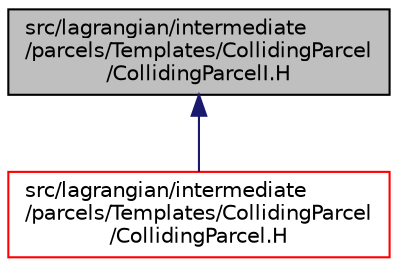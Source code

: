 digraph "src/lagrangian/intermediate/parcels/Templates/CollidingParcel/CollidingParcelI.H"
{
  bgcolor="transparent";
  edge [fontname="Helvetica",fontsize="10",labelfontname="Helvetica",labelfontsize="10"];
  node [fontname="Helvetica",fontsize="10",shape=record];
  Node1 [label="src/lagrangian/intermediate\l/parcels/Templates/CollidingParcel\l/CollidingParcelI.H",height=0.2,width=0.4,color="black", fillcolor="grey75", style="filled", fontcolor="black"];
  Node1 -> Node2 [dir="back",color="midnightblue",fontsize="10",style="solid",fontname="Helvetica"];
  Node2 [label="src/lagrangian/intermediate\l/parcels/Templates/CollidingParcel\l/CollidingParcel.H",height=0.2,width=0.4,color="red",URL="$a06650.html"];
}

